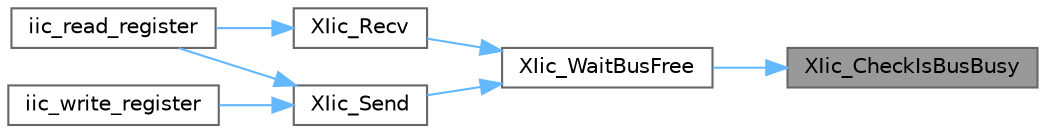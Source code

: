 digraph "XIic_CheckIsBusBusy"
{
 // LATEX_PDF_SIZE
  bgcolor="transparent";
  edge [fontname=Helvetica,fontsize=10,labelfontname=Helvetica,labelfontsize=10];
  node [fontname=Helvetica,fontsize=10,shape=box,height=0.2,width=0.4];
  rankdir="RL";
  Node1 [id="Node000001",label="XIic_CheckIsBusBusy",height=0.2,width=0.4,color="gray40", fillcolor="grey60", style="filled", fontcolor="black",tooltip=" "];
  Node1 -> Node2 [id="edge1_Node000001_Node000002",dir="back",color="steelblue1",style="solid",tooltip=" "];
  Node2 [id="Node000002",label="XIic_WaitBusFree",height=0.2,width=0.4,color="grey40", fillcolor="white", style="filled",URL="$xiic__l_8c.html#a90f3806cf4817250596f6f68f2c066a3",tooltip=" "];
  Node2 -> Node3 [id="edge2_Node000002_Node000003",dir="back",color="steelblue1",style="solid",tooltip=" "];
  Node3 [id="Node000003",label="XIic_Recv",height=0.2,width=0.4,color="grey40", fillcolor="white", style="filled",URL="$xiic__l_8c.html#a7a848238d75ff57837afa5a58f11f326",tooltip=" "];
  Node3 -> Node4 [id="edge3_Node000003_Node000004",dir="back",color="steelblue1",style="solid",tooltip=" "];
  Node4 [id="Node000004",label="iic_read_register",height=0.2,width=0.4,color="grey40", fillcolor="white", style="filled",URL="$group__IIC.html#gaac75c2cde94a3f76c16baa5e5461e61d",tooltip=" "];
  Node2 -> Node5 [id="edge4_Node000002_Node000005",dir="back",color="steelblue1",style="solid",tooltip=" "];
  Node5 [id="Node000005",label="XIic_Send",height=0.2,width=0.4,color="grey40", fillcolor="white", style="filled",URL="$xiic__l_8c.html#a907c577b53407fb0bfc98d0ca37ee221",tooltip=" "];
  Node5 -> Node4 [id="edge5_Node000005_Node000004",dir="back",color="steelblue1",style="solid",tooltip=" "];
  Node5 -> Node6 [id="edge6_Node000005_Node000006",dir="back",color="steelblue1",style="solid",tooltip=" "];
  Node6 [id="Node000006",label="iic_write_register",height=0.2,width=0.4,color="grey40", fillcolor="white", style="filled",URL="$group__IIC.html#ga4edfe6a2e9a6a4ef5bdc58b8bb8a7834",tooltip=" "];
}
